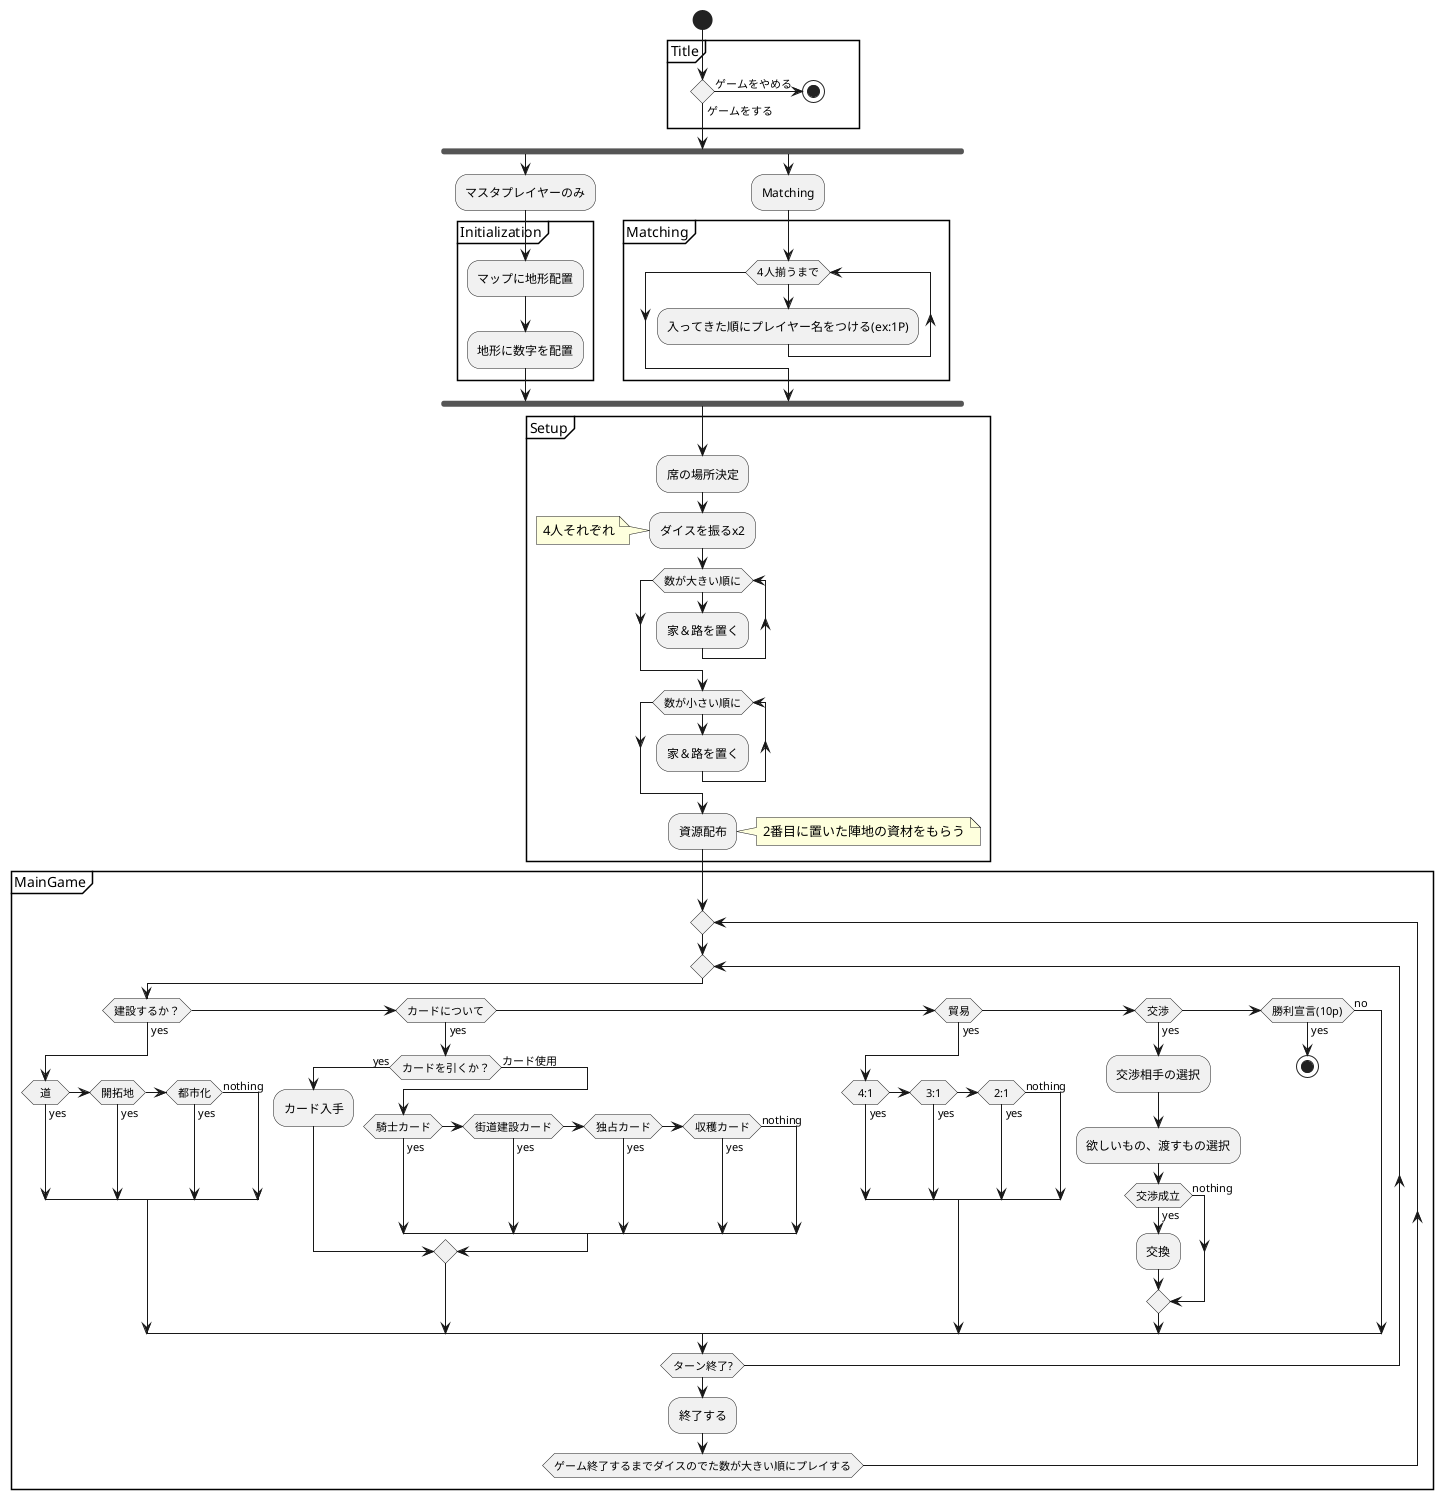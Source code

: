 @startuml Catan
start

partition Title {
        if () then (ゲームをする)
        else (ゲームをやめる)
            stop
        endif
}

fork
    :マスタプレイヤーのみ;
    partition Initialization {
        :マップに地形配置;
        :地形に数字を配置;

    }

fork again
    :Matching;
    partition Matching {
        while (4人揃うまで)
            :入ってきた順にプレイヤー名をつける(ex:1P);
        endwhile
    }

end fork
        
partition Setup {
    :席の場所決定;
    :ダイスを振るx2;
    note left
        4人それぞれ
    end note
    while (数が大きい順に)
        :家＆路を置く;
    endwhile
    while (数が小さい順に)
        :家＆路を置く;
    endwhile
    :資源配布;
    note right
        2番目に置いた陣地の資材をもらう
    end note
}

partition MainGame {
repeat
repeat
    if (建設するか？) then (yes)
        if (道) then (yes)
        elseif (開拓地) then (yes)
        elseif (都市化) then (yes)
        else (nothing)
        endif
    elseif (カードについて) then (yes)
        if (カードを引くか？) then (yes)
            :カード入手;
        else (カード使用) 
            if (騎士カード) then (yes)
            elseif (街道建設カード) then (yes)
            elseif (独占カード) then (yes)
            elseif (収穫カード) then (yes)
            else (nothing)
            endif
        endif
    elseif (貿易) then (yes)
        if(4:1) then (yes)
        elseif(3:1) then (yes)
        elseif(2:1) then (yes)
        else (nothing)
        endif
    elseif (交渉) then (yes)
        :交渉相手の選択;
        :欲しいもの、渡すもの選択;
        if (交渉成立) then (yes)
            :交換;
        else (nothing)
        endif
    elseif (勝利宣言(10p)) then (yes)
        stop
    else (no)
    endif  
repeat while (ターン終了?)
:終了する;
repeat while (ゲーム終了するまでダイスのでた数が大きい順にプレイする)
}

@enduml
